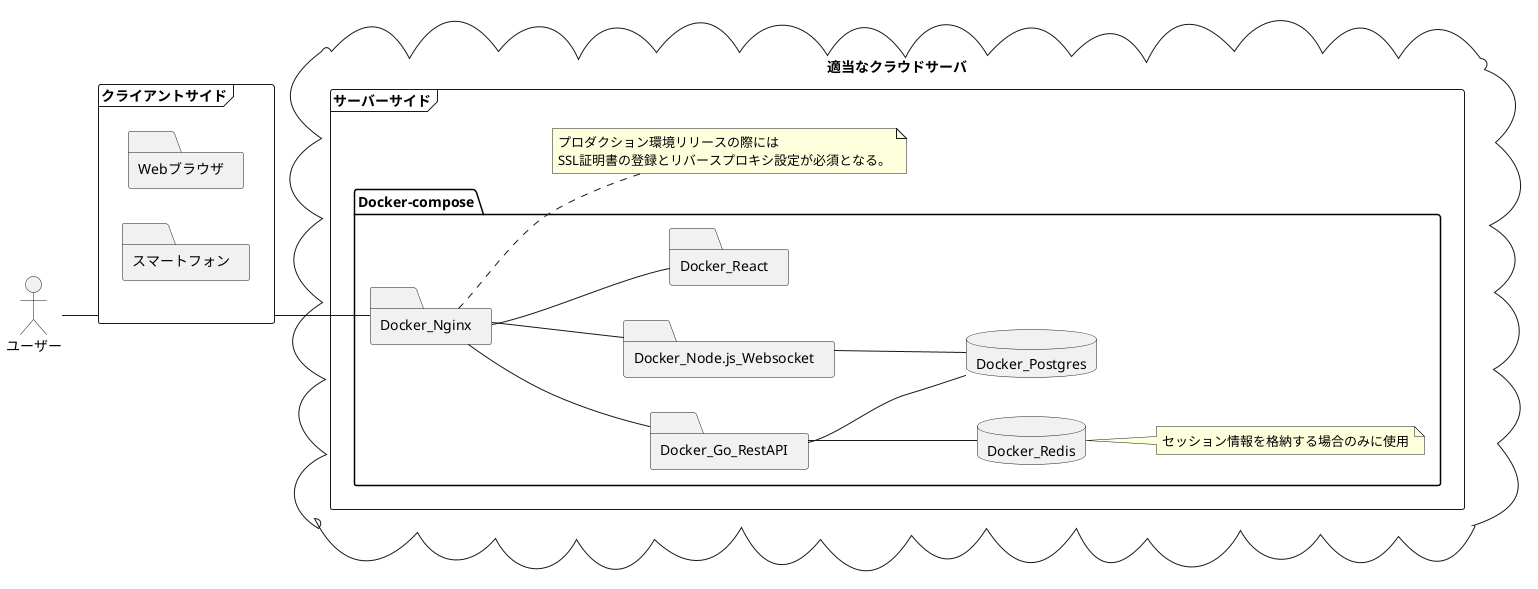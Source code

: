 @startuml
left to right direction

actor ユーザー
frame クライアントサイド {
  folder Webブラウザ
  folder スマートフォン
}

cloud "適当なクラウドサーバ" {
  frame サーバーサイド {
    package "Docker-compose" {
      folder Docker_Go_RestAPI
      folder Docker_Node.js_Websocket
      folder Docker_React
      database Docker_Postgres
      database Docker_Redis
      note right : セッション情報を格納する場合のみに使用
      folder Docker_Nginx
    }
    note right : プロダクション環境リリースの際には\nSSL証明書の登録とリバースプロキシ設定が必須となる。
  }
}

ユーザー -- クライアントサイド
クライアントサイド -- Docker_Nginx
Docker_Nginx -- Docker_Go_RestAPI
Docker_Nginx -- Docker_Node.js_Websocket
Docker_Nginx -- Docker_React
Docker_Go_RestAPI -- Docker_Postgres
Docker_Go_RestAPI -- Docker_Redis
Docker_Node.js_Websocket -- Docker_Postgres

@enduml